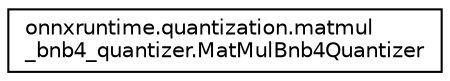digraph "Graphical Class Hierarchy"
{
 // LATEX_PDF_SIZE
  edge [fontname="Helvetica",fontsize="10",labelfontname="Helvetica",labelfontsize="10"];
  node [fontname="Helvetica",fontsize="10",shape=record];
  rankdir="LR";
  Node0 [label="onnxruntime.quantization.matmul\l_bnb4_quantizer.MatMulBnb4Quantizer",height=0.2,width=0.4,color="black", fillcolor="white", style="filled",URL="$classonnxruntime_1_1quantization_1_1matmul__bnb4__quantizer_1_1MatMulBnb4Quantizer.html",tooltip=" "];
}
